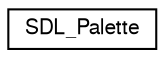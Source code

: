 digraph "Graphical Class Hierarchy"
{
  edge [fontname="FreeSans",fontsize="10",labelfontname="FreeSans",labelfontsize="10"];
  node [fontname="FreeSans",fontsize="10",shape=record];
  rankdir="LR";
  Node1 [label="SDL_Palette",height=0.2,width=0.4,color="black", fillcolor="white", style="filled",URL="$de/d4f/struct_s_d_l___palette.html"];
}

